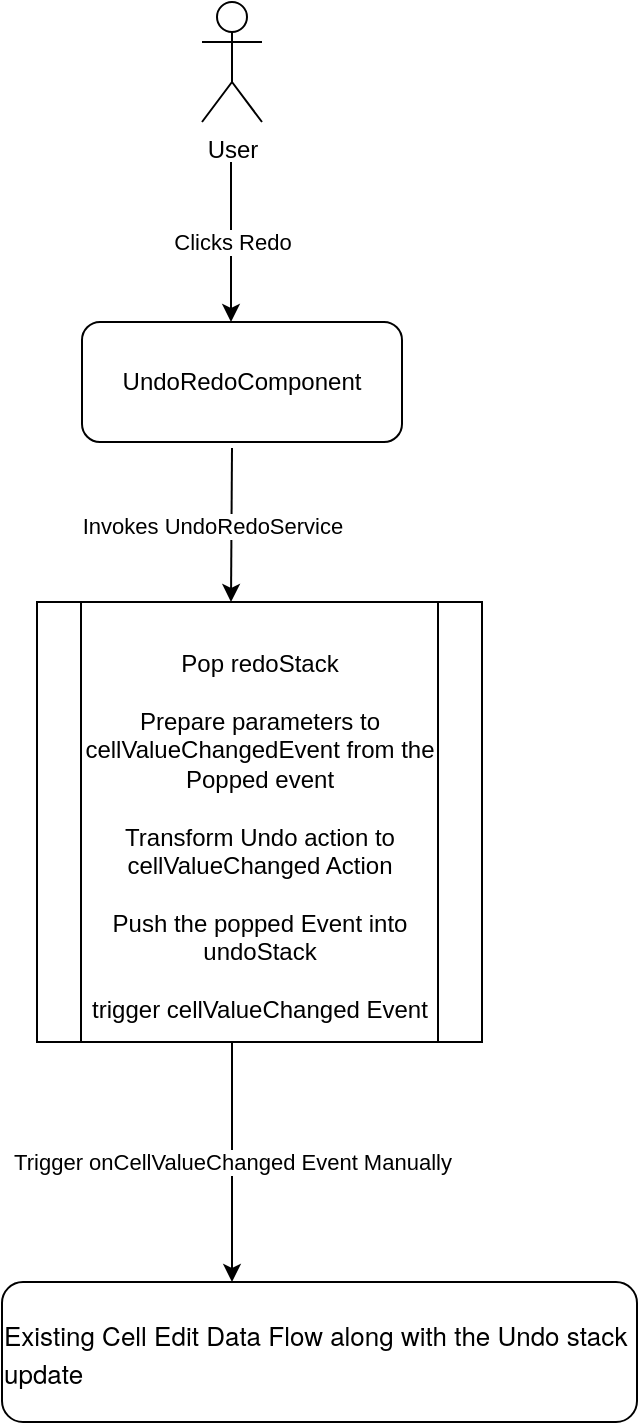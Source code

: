 <mxfile version="24.8.2">
  <diagram name="Page-1" id="90a13364-a465-7bf4-72fc-28e22215d7a0">
    <mxGraphModel dx="1026" dy="562" grid="1" gridSize="10" guides="1" tooltips="1" connect="1" arrows="1" fold="1" page="1" pageScale="1.5" pageWidth="1169" pageHeight="826" background="none" math="0" shadow="0">
      <root>
        <mxCell id="0" style=";html=1;" />
        <mxCell id="1" style=";html=1;" parent="0" />
        <mxCell id="Ar0YhepIN88lg4Nlt3Pr-50" value="User" style="shape=umlActor;verticalLabelPosition=bottom;verticalAlign=top;html=1;outlineConnect=0;" vertex="1" parent="1">
          <mxGeometry x="130" y="490" width="30" height="60" as="geometry" />
        </mxCell>
        <mxCell id="Ar0YhepIN88lg4Nlt3Pr-56" value="" style="endArrow=classic;html=1;rounded=0;" edge="1" parent="1">
          <mxGeometry relative="1" as="geometry">
            <mxPoint x="144.5" y="570" as="sourcePoint" />
            <mxPoint x="144.5" y="650" as="targetPoint" />
          </mxGeometry>
        </mxCell>
        <mxCell id="Ar0YhepIN88lg4Nlt3Pr-57" value="Clicks Redo" style="edgeLabel;resizable=0;html=1;;align=center;verticalAlign=middle;" connectable="0" vertex="1" parent="Ar0YhepIN88lg4Nlt3Pr-56">
          <mxGeometry relative="1" as="geometry" />
        </mxCell>
        <mxCell id="Ar0YhepIN88lg4Nlt3Pr-60" value="UndoRedoComponent" style="rounded=1;whiteSpace=wrap;html=1;" vertex="1" parent="1">
          <mxGeometry x="70" y="650" width="160" height="60" as="geometry" />
        </mxCell>
        <mxCell id="Ar0YhepIN88lg4Nlt3Pr-61" value="" style="endArrow=classic;html=1;rounded=0;" edge="1" parent="1">
          <mxGeometry relative="1" as="geometry">
            <mxPoint x="145" y="713" as="sourcePoint" />
            <mxPoint x="144.5" y="790" as="targetPoint" />
          </mxGeometry>
        </mxCell>
        <mxCell id="Ar0YhepIN88lg4Nlt3Pr-62" value="Invokes UndoRedoService" style="edgeLabel;resizable=0;html=1;;align=center;verticalAlign=middle;" connectable="0" vertex="1" parent="Ar0YhepIN88lg4Nlt3Pr-61">
          <mxGeometry relative="1" as="geometry">
            <mxPoint x="-10" as="offset" />
          </mxGeometry>
        </mxCell>
        <mxCell id="Ar0YhepIN88lg4Nlt3Pr-63" value="&lt;div&gt;&lt;br&gt;&lt;/div&gt;&lt;div&gt;&lt;br&gt;&lt;/div&gt;&lt;div&gt;&lt;br&gt;&lt;/div&gt;Pop redoStack&lt;div&gt;&lt;br&gt;&lt;/div&gt;&lt;div&gt;Prepare parameters to cellValueChangedEvent from the Popped event&lt;/div&gt;&lt;div&gt;&lt;br&gt;&lt;div&gt;Transform Undo action to cellValueChanged Action&lt;/div&gt;&lt;div&gt;&lt;br&gt;&lt;/div&gt;&lt;div&gt;Push the popped Event into undoStack&lt;br&gt;&lt;br&gt;trigger cellValueChanged Event&lt;br&gt;&lt;br&gt;&lt;br&gt;&lt;/div&gt;&lt;/div&gt;" style="shape=process;whiteSpace=wrap;html=1;backgroundOutline=1;" vertex="1" parent="1">
          <mxGeometry x="47.5" y="790" width="222.5" height="220" as="geometry" />
        </mxCell>
        <mxCell id="Ar0YhepIN88lg4Nlt3Pr-64" value="" style="endArrow=classic;html=1;rounded=0;" edge="1" parent="1">
          <mxGeometry relative="1" as="geometry">
            <mxPoint x="145" y="1010" as="sourcePoint" />
            <mxPoint x="145" y="1130" as="targetPoint" />
          </mxGeometry>
        </mxCell>
        <mxCell id="Ar0YhepIN88lg4Nlt3Pr-65" value="Trigger onCellValueChanged Event Manually" style="edgeLabel;resizable=0;html=1;;align=center;verticalAlign=middle;" connectable="0" vertex="1" parent="Ar0YhepIN88lg4Nlt3Pr-64">
          <mxGeometry relative="1" as="geometry" />
        </mxCell>
        <mxCell id="Ar0YhepIN88lg4Nlt3Pr-66" value="&lt;p style=&quot;margin: 0px; font-variant-numeric: normal; font-variant-east-asian: normal; font-variant-alternates: normal; font-size-adjust: none; font-kerning: auto; font-optical-sizing: auto; font-feature-settings: normal; font-variation-settings: normal; font-variant-position: normal; font-stretch: normal; font-size: 13px; line-height: normal; font-family: &amp;quot;Helvetica Neue&amp;quot;; text-align: start;&quot; class=&quot;p1&quot;&gt;Existing Cell Edit Data Flow along with the Undo stack update&lt;/p&gt;" style="rounded=1;whiteSpace=wrap;html=1;" vertex="1" parent="1">
          <mxGeometry x="30" y="1130" width="317.5" height="70" as="geometry" />
        </mxCell>
      </root>
    </mxGraphModel>
  </diagram>
</mxfile>
